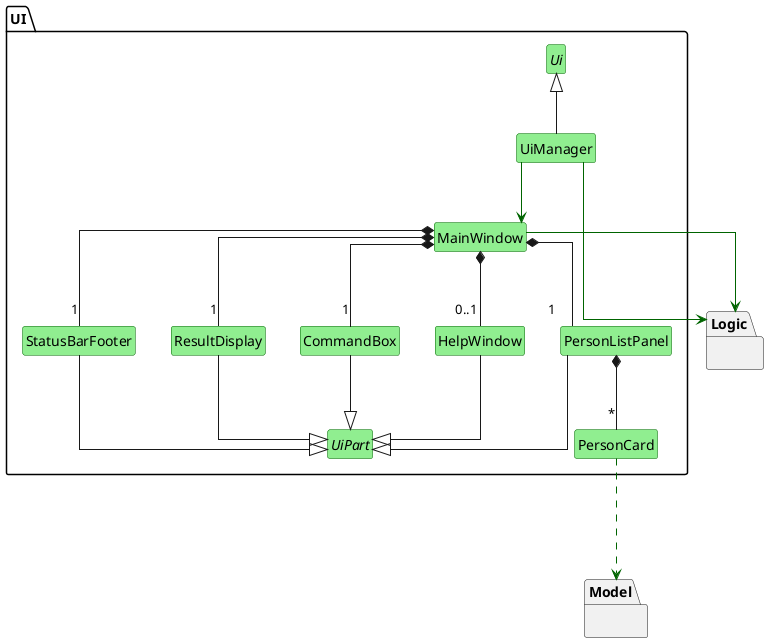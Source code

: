 @startuml
hide circle
hide members

skinparam componentStyle rectangle
skinparam classAttributeIconSize 0
skinparam linetype ortho
skinparam class {
    BackgroundColor<<interface>> LightGreen
    BackgroundColor<<abstract>> LightGreen
    BackgroundColor LightGreen
    BorderColor DarkGreen
}

package Logic {
}

package Model {
}

package UI {
    interface Ui
    class UiManager
    class MainWindow
    class StatusBarFooter
    class ResultDisplay
    class CommandBox
    class HelpWindow
    class PersonListPanel
    class PersonCard
    abstract class UiPart

    Ui <|-- UiManager
    UiManager -[#darkgreen]-> "Logic"
    UiManager -[#darkgreen]-> "MainWindow"
    MainWindow -[#darkgreen]-> "Logic"
    PersonCard ..[#darkgreen]-> "Model"

    MainWindow *-- "1" StatusBarFooter
    MainWindow *-- "1" ResultDisplay
    MainWindow *-- "1" CommandBox
    MainWindow *-- "0..1" HelpWindow
    MainWindow *-- "1" PersonListPanel
    PersonListPanel *-- "*" PersonCard

    StatusBarFooter --|> UiPart
    ResultDisplay --|> UiPart
    CommandBox --|> UiPart
    HelpWindow --|> UiPart
    PersonListPanel --|> UiPart
}

@enduml
